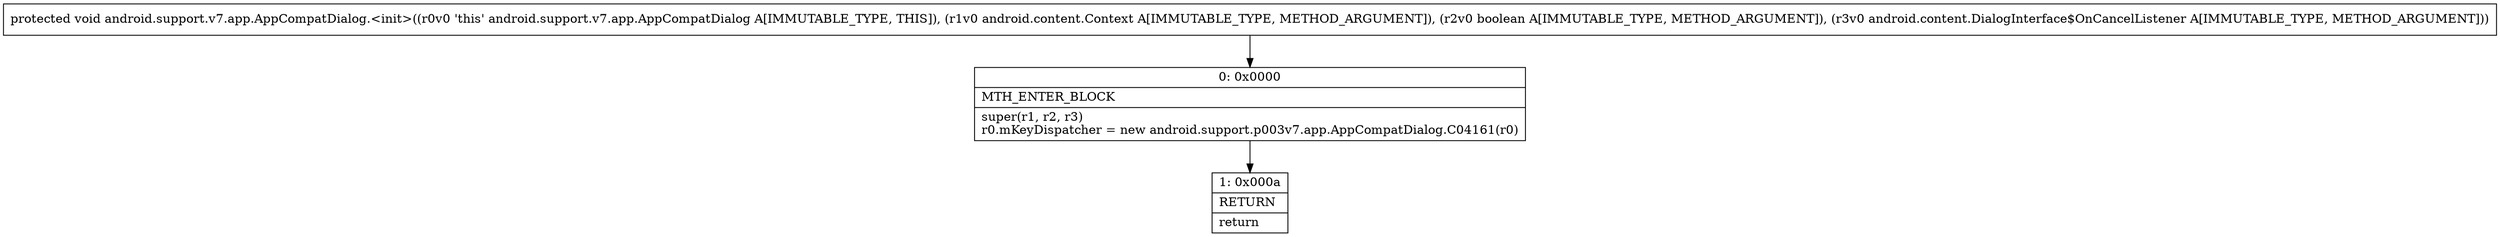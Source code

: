 digraph "CFG forandroid.support.v7.app.AppCompatDialog.\<init\>(Landroid\/content\/Context;ZLandroid\/content\/DialogInterface$OnCancelListener;)V" {
Node_0 [shape=record,label="{0\:\ 0x0000|MTH_ENTER_BLOCK\l|super(r1, r2, r3)\lr0.mKeyDispatcher = new android.support.p003v7.app.AppCompatDialog.C04161(r0)\l}"];
Node_1 [shape=record,label="{1\:\ 0x000a|RETURN\l|return\l}"];
MethodNode[shape=record,label="{protected void android.support.v7.app.AppCompatDialog.\<init\>((r0v0 'this' android.support.v7.app.AppCompatDialog A[IMMUTABLE_TYPE, THIS]), (r1v0 android.content.Context A[IMMUTABLE_TYPE, METHOD_ARGUMENT]), (r2v0 boolean A[IMMUTABLE_TYPE, METHOD_ARGUMENT]), (r3v0 android.content.DialogInterface$OnCancelListener A[IMMUTABLE_TYPE, METHOD_ARGUMENT])) }"];
MethodNode -> Node_0;
Node_0 -> Node_1;
}

